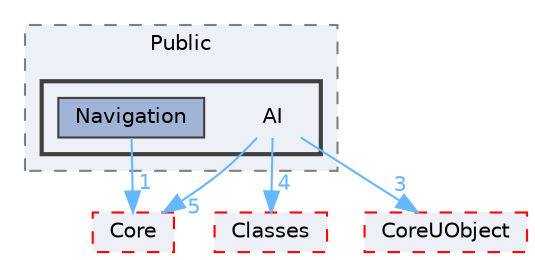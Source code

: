digraph "AI"
{
 // INTERACTIVE_SVG=YES
 // LATEX_PDF_SIZE
  bgcolor="transparent";
  edge [fontname=Helvetica,fontsize=10,labelfontname=Helvetica,labelfontsize=10];
  node [fontname=Helvetica,fontsize=10,shape=box,height=0.2,width=0.4];
  compound=true
  subgraph clusterdir_1d06a51bfc871a6a1823440d0d72725c {
    graph [ bgcolor="#edf0f7", pencolor="grey50", label="Public", fontname=Helvetica,fontsize=10 style="filled,dashed", URL="dir_1d06a51bfc871a6a1823440d0d72725c.html",tooltip=""]
  subgraph clusterdir_d4b41d668f3c08be716939ad3f69f84c {
    graph [ bgcolor="#edf0f7", pencolor="grey25", label="", fontname=Helvetica,fontsize=10 style="filled,bold", URL="dir_d4b41d668f3c08be716939ad3f69f84c.html",tooltip=""]
    dir_d4b41d668f3c08be716939ad3f69f84c [shape=plaintext, label="AI"];
  dir_f0086654a2daab81c28f67a39282e74e [label="Navigation", fillcolor="#a2b4d6", color="grey25", style="filled", URL="dir_f0086654a2daab81c28f67a39282e74e.html",tooltip=""];
  }
  }
  dir_0e6cddcc9caa1238c7f3774224afaa45 [label="Core", fillcolor="#edf0f7", color="red", style="filled,dashed", URL="dir_0e6cddcc9caa1238c7f3774224afaa45.html",tooltip=""];
  dir_0ed647eebe6ffcaa496d3842b7cec6ce [label="Classes", fillcolor="#edf0f7", color="red", style="filled,dashed", URL="dir_0ed647eebe6ffcaa496d3842b7cec6ce.html",tooltip=""];
  dir_4c499e5e32e2b4479ad7e552df73eeae [label="CoreUObject", fillcolor="#edf0f7", color="red", style="filled,dashed", URL="dir_4c499e5e32e2b4479ad7e552df73eeae.html",tooltip=""];
  dir_d4b41d668f3c08be716939ad3f69f84c->dir_0e6cddcc9caa1238c7f3774224afaa45 [headlabel="5", labeldistance=1.5 headhref="dir_000019_000266.html" href="dir_000019_000266.html" color="steelblue1" fontcolor="steelblue1"];
  dir_d4b41d668f3c08be716939ad3f69f84c->dir_0ed647eebe6ffcaa496d3842b7cec6ce [headlabel="4", labeldistance=1.5 headhref="dir_000019_000193.html" href="dir_000019_000193.html" color="steelblue1" fontcolor="steelblue1"];
  dir_d4b41d668f3c08be716939ad3f69f84c->dir_4c499e5e32e2b4479ad7e552df73eeae [headlabel="3", labeldistance=1.5 headhref="dir_000019_000268.html" href="dir_000019_000268.html" color="steelblue1" fontcolor="steelblue1"];
  dir_f0086654a2daab81c28f67a39282e74e->dir_0e6cddcc9caa1238c7f3774224afaa45 [headlabel="1", labeldistance=1.5 headhref="dir_000683_000266.html" href="dir_000683_000266.html" color="steelblue1" fontcolor="steelblue1"];
}
